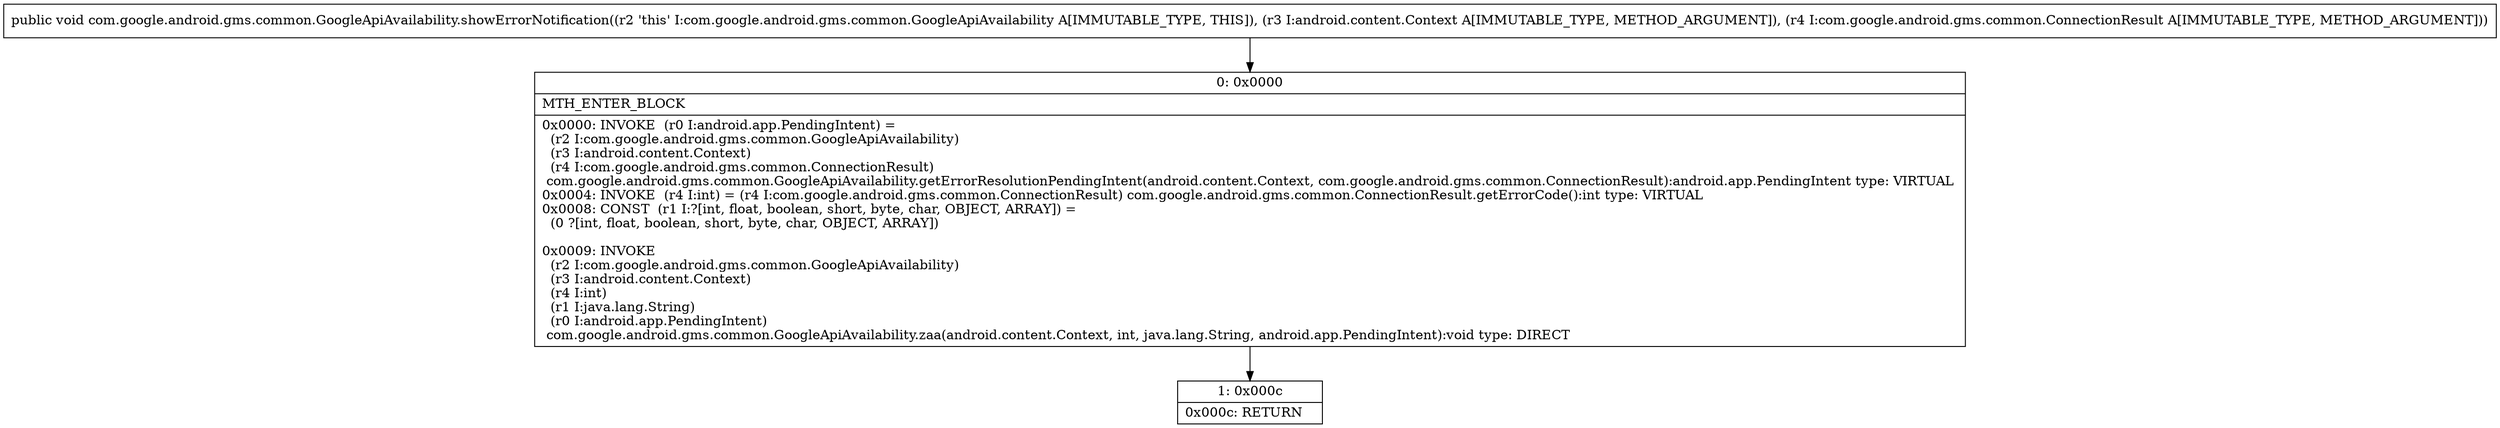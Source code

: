 digraph "CFG forcom.google.android.gms.common.GoogleApiAvailability.showErrorNotification(Landroid\/content\/Context;Lcom\/google\/android\/gms\/common\/ConnectionResult;)V" {
Node_0 [shape=record,label="{0\:\ 0x0000|MTH_ENTER_BLOCK\l|0x0000: INVOKE  (r0 I:android.app.PendingIntent) = \l  (r2 I:com.google.android.gms.common.GoogleApiAvailability)\l  (r3 I:android.content.Context)\l  (r4 I:com.google.android.gms.common.ConnectionResult)\l com.google.android.gms.common.GoogleApiAvailability.getErrorResolutionPendingIntent(android.content.Context, com.google.android.gms.common.ConnectionResult):android.app.PendingIntent type: VIRTUAL \l0x0004: INVOKE  (r4 I:int) = (r4 I:com.google.android.gms.common.ConnectionResult) com.google.android.gms.common.ConnectionResult.getErrorCode():int type: VIRTUAL \l0x0008: CONST  (r1 I:?[int, float, boolean, short, byte, char, OBJECT, ARRAY]) = \l  (0 ?[int, float, boolean, short, byte, char, OBJECT, ARRAY])\l \l0x0009: INVOKE  \l  (r2 I:com.google.android.gms.common.GoogleApiAvailability)\l  (r3 I:android.content.Context)\l  (r4 I:int)\l  (r1 I:java.lang.String)\l  (r0 I:android.app.PendingIntent)\l com.google.android.gms.common.GoogleApiAvailability.zaa(android.content.Context, int, java.lang.String, android.app.PendingIntent):void type: DIRECT \l}"];
Node_1 [shape=record,label="{1\:\ 0x000c|0x000c: RETURN   \l}"];
MethodNode[shape=record,label="{public void com.google.android.gms.common.GoogleApiAvailability.showErrorNotification((r2 'this' I:com.google.android.gms.common.GoogleApiAvailability A[IMMUTABLE_TYPE, THIS]), (r3 I:android.content.Context A[IMMUTABLE_TYPE, METHOD_ARGUMENT]), (r4 I:com.google.android.gms.common.ConnectionResult A[IMMUTABLE_TYPE, METHOD_ARGUMENT])) }"];
MethodNode -> Node_0;
Node_0 -> Node_1;
}


